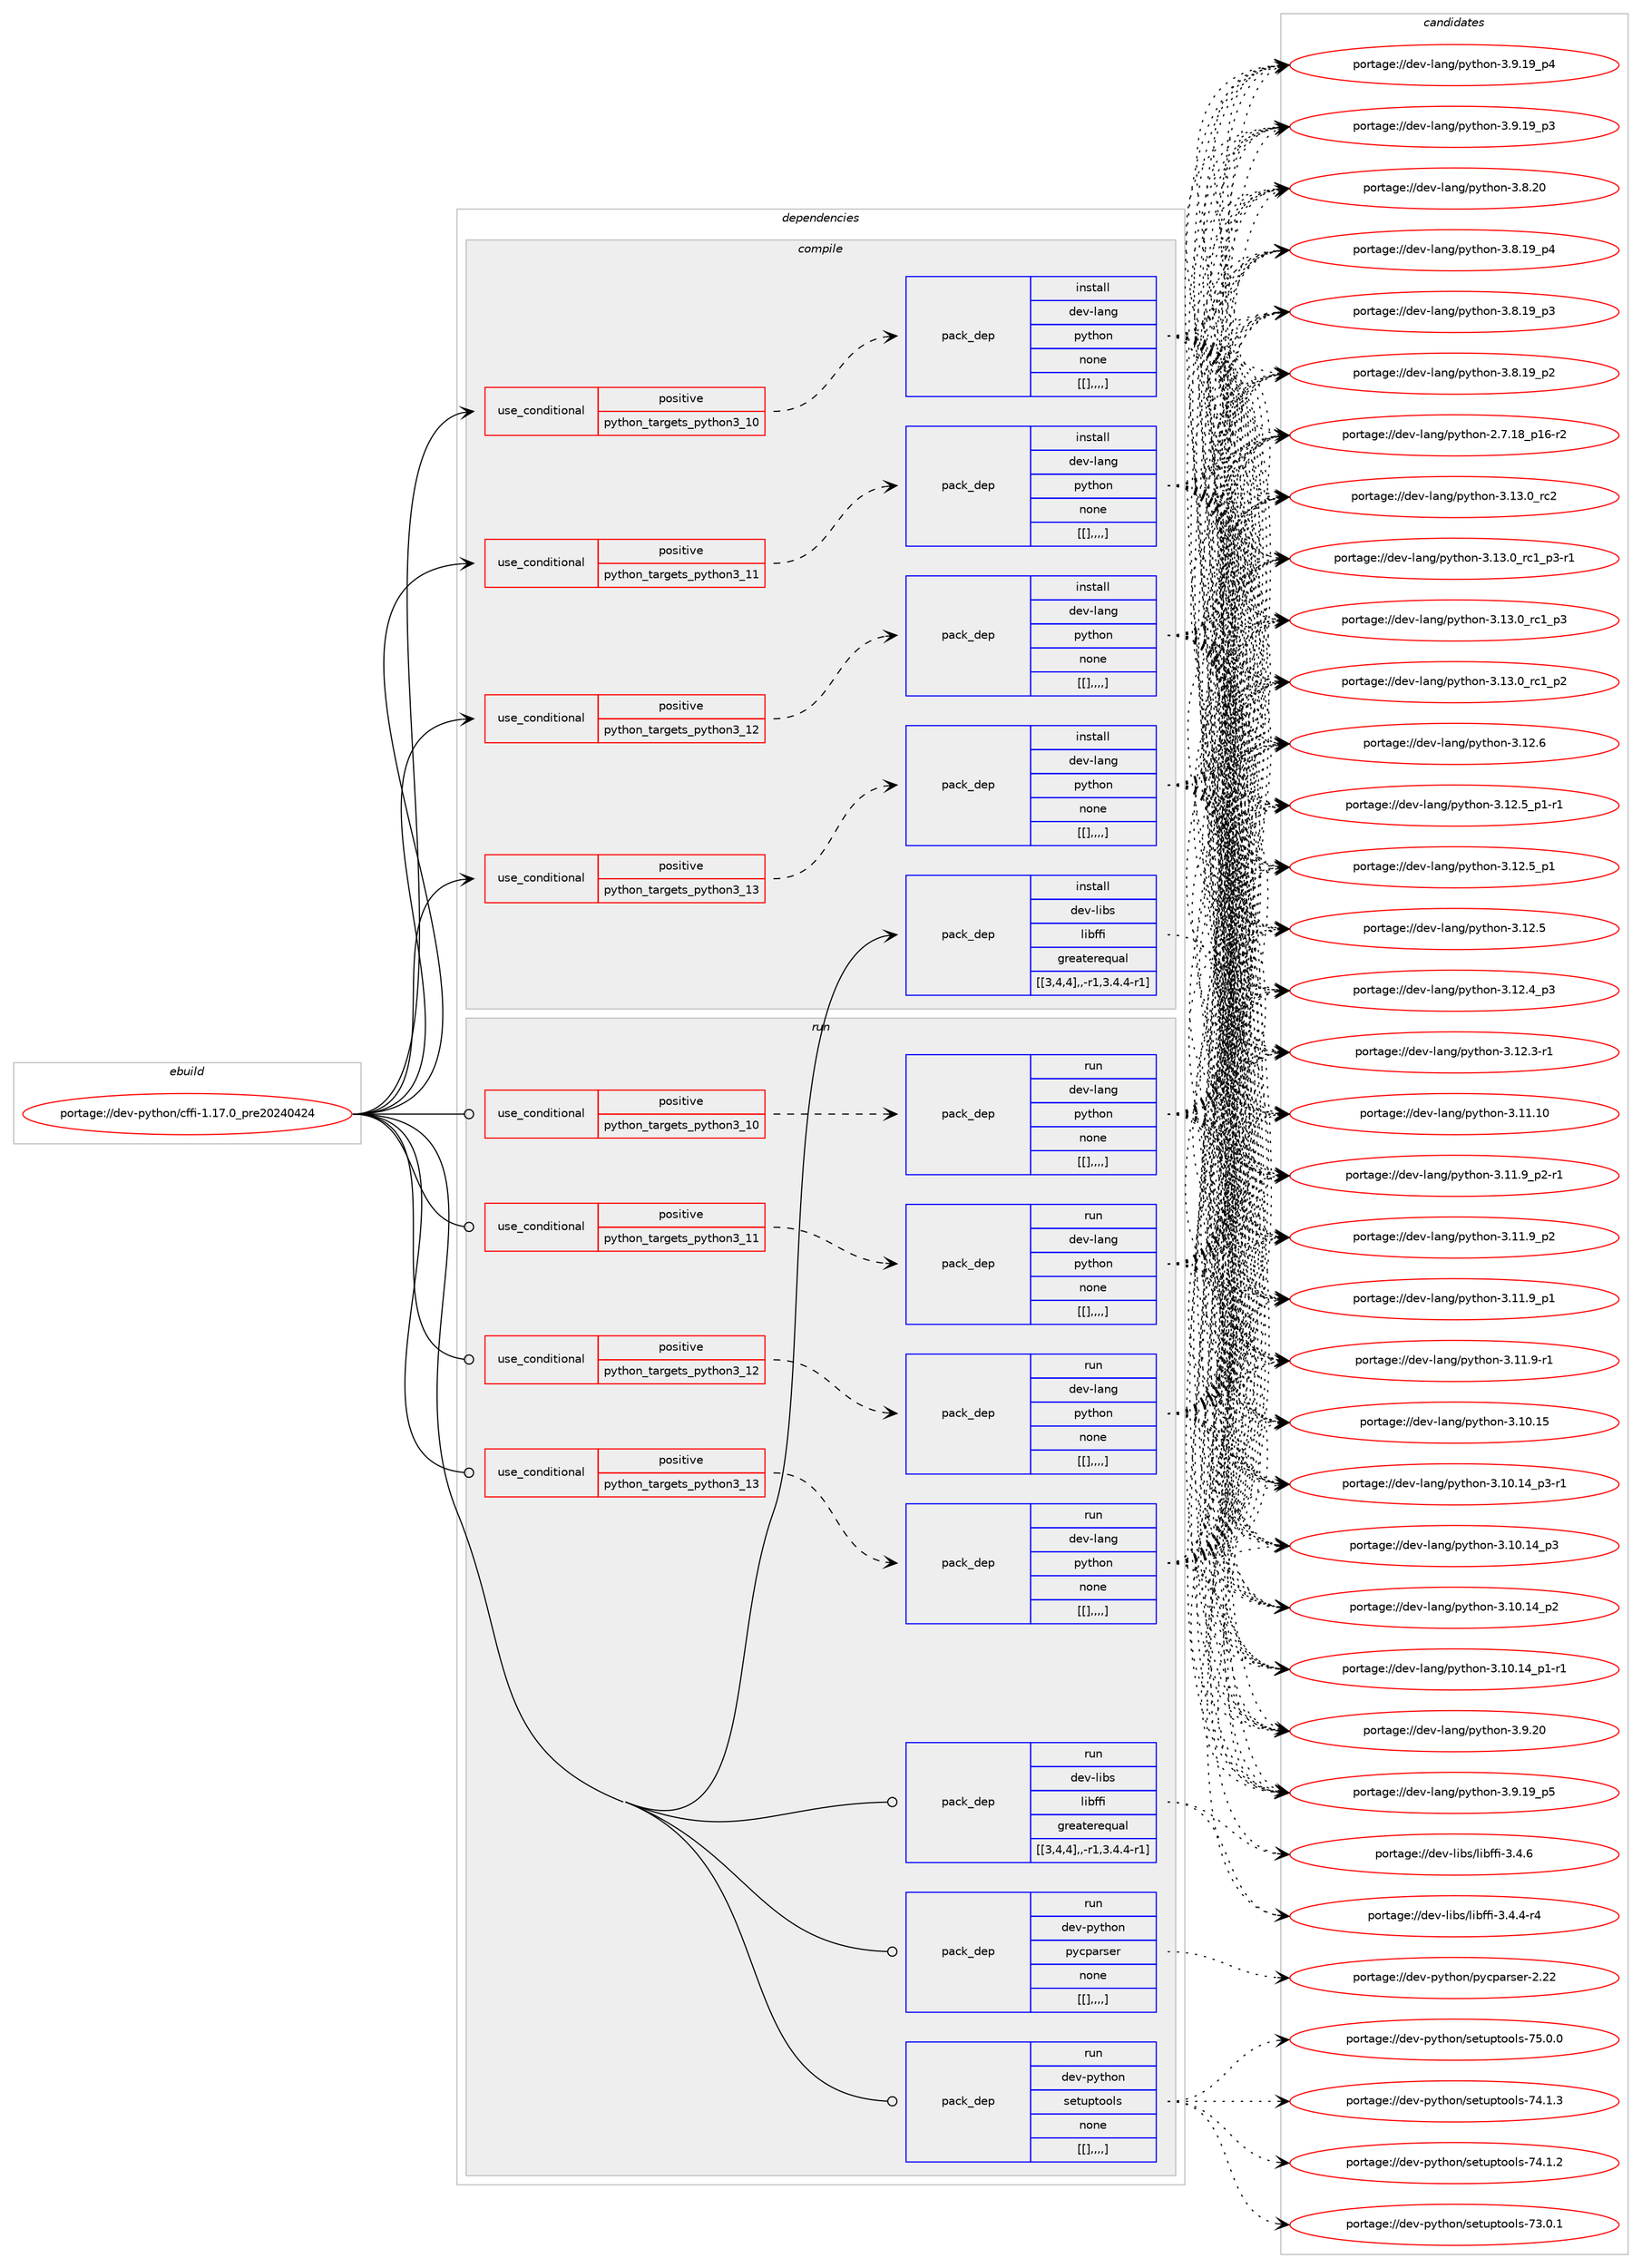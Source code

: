 digraph prolog {

# *************
# Graph options
# *************

newrank=true;
concentrate=true;
compound=true;
graph [rankdir=LR,fontname=Helvetica,fontsize=10,ranksep=1.5];#, ranksep=2.5, nodesep=0.2];
edge  [arrowhead=vee];
node  [fontname=Helvetica,fontsize=10];

# **********
# The ebuild
# **********

subgraph cluster_leftcol {
color=gray;
label=<<i>ebuild</i>>;
id [label="portage://dev-python/cffi-1.17.0_pre20240424", color=red, width=4, href="../dev-python/cffi-1.17.0_pre20240424.svg"];
}

# ****************
# The dependencies
# ****************

subgraph cluster_midcol {
color=gray;
label=<<i>dependencies</i>>;
subgraph cluster_compile {
fillcolor="#eeeeee";
style=filled;
label=<<i>compile</i>>;
subgraph cond32101 {
dependency144228 [label=<<TABLE BORDER="0" CELLBORDER="1" CELLSPACING="0" CELLPADDING="4"><TR><TD ROWSPAN="3" CELLPADDING="10">use_conditional</TD></TR><TR><TD>positive</TD></TR><TR><TD>python_targets_python3_10</TD></TR></TABLE>>, shape=none, color=red];
subgraph pack110911 {
dependency144229 [label=<<TABLE BORDER="0" CELLBORDER="1" CELLSPACING="0" CELLPADDING="4" WIDTH="220"><TR><TD ROWSPAN="6" CELLPADDING="30">pack_dep</TD></TR><TR><TD WIDTH="110">install</TD></TR><TR><TD>dev-lang</TD></TR><TR><TD>python</TD></TR><TR><TD>none</TD></TR><TR><TD>[[],,,,]</TD></TR></TABLE>>, shape=none, color=blue];
}
dependency144228:e -> dependency144229:w [weight=20,style="dashed",arrowhead="vee"];
}
id:e -> dependency144228:w [weight=20,style="solid",arrowhead="vee"];
subgraph cond32102 {
dependency144230 [label=<<TABLE BORDER="0" CELLBORDER="1" CELLSPACING="0" CELLPADDING="4"><TR><TD ROWSPAN="3" CELLPADDING="10">use_conditional</TD></TR><TR><TD>positive</TD></TR><TR><TD>python_targets_python3_11</TD></TR></TABLE>>, shape=none, color=red];
subgraph pack110912 {
dependency144231 [label=<<TABLE BORDER="0" CELLBORDER="1" CELLSPACING="0" CELLPADDING="4" WIDTH="220"><TR><TD ROWSPAN="6" CELLPADDING="30">pack_dep</TD></TR><TR><TD WIDTH="110">install</TD></TR><TR><TD>dev-lang</TD></TR><TR><TD>python</TD></TR><TR><TD>none</TD></TR><TR><TD>[[],,,,]</TD></TR></TABLE>>, shape=none, color=blue];
}
dependency144230:e -> dependency144231:w [weight=20,style="dashed",arrowhead="vee"];
}
id:e -> dependency144230:w [weight=20,style="solid",arrowhead="vee"];
subgraph cond32103 {
dependency144232 [label=<<TABLE BORDER="0" CELLBORDER="1" CELLSPACING="0" CELLPADDING="4"><TR><TD ROWSPAN="3" CELLPADDING="10">use_conditional</TD></TR><TR><TD>positive</TD></TR><TR><TD>python_targets_python3_12</TD></TR></TABLE>>, shape=none, color=red];
subgraph pack110913 {
dependency144233 [label=<<TABLE BORDER="0" CELLBORDER="1" CELLSPACING="0" CELLPADDING="4" WIDTH="220"><TR><TD ROWSPAN="6" CELLPADDING="30">pack_dep</TD></TR><TR><TD WIDTH="110">install</TD></TR><TR><TD>dev-lang</TD></TR><TR><TD>python</TD></TR><TR><TD>none</TD></TR><TR><TD>[[],,,,]</TD></TR></TABLE>>, shape=none, color=blue];
}
dependency144232:e -> dependency144233:w [weight=20,style="dashed",arrowhead="vee"];
}
id:e -> dependency144232:w [weight=20,style="solid",arrowhead="vee"];
subgraph cond32104 {
dependency144234 [label=<<TABLE BORDER="0" CELLBORDER="1" CELLSPACING="0" CELLPADDING="4"><TR><TD ROWSPAN="3" CELLPADDING="10">use_conditional</TD></TR><TR><TD>positive</TD></TR><TR><TD>python_targets_python3_13</TD></TR></TABLE>>, shape=none, color=red];
subgraph pack110914 {
dependency144235 [label=<<TABLE BORDER="0" CELLBORDER="1" CELLSPACING="0" CELLPADDING="4" WIDTH="220"><TR><TD ROWSPAN="6" CELLPADDING="30">pack_dep</TD></TR><TR><TD WIDTH="110">install</TD></TR><TR><TD>dev-lang</TD></TR><TR><TD>python</TD></TR><TR><TD>none</TD></TR><TR><TD>[[],,,,]</TD></TR></TABLE>>, shape=none, color=blue];
}
dependency144234:e -> dependency144235:w [weight=20,style="dashed",arrowhead="vee"];
}
id:e -> dependency144234:w [weight=20,style="solid",arrowhead="vee"];
subgraph pack110915 {
dependency144236 [label=<<TABLE BORDER="0" CELLBORDER="1" CELLSPACING="0" CELLPADDING="4" WIDTH="220"><TR><TD ROWSPAN="6" CELLPADDING="30">pack_dep</TD></TR><TR><TD WIDTH="110">install</TD></TR><TR><TD>dev-libs</TD></TR><TR><TD>libffi</TD></TR><TR><TD>greaterequal</TD></TR><TR><TD>[[3,4,4],,-r1,3.4.4-r1]</TD></TR></TABLE>>, shape=none, color=blue];
}
id:e -> dependency144236:w [weight=20,style="solid",arrowhead="vee"];
}
subgraph cluster_compileandrun {
fillcolor="#eeeeee";
style=filled;
label=<<i>compile and run</i>>;
}
subgraph cluster_run {
fillcolor="#eeeeee";
style=filled;
label=<<i>run</i>>;
subgraph cond32105 {
dependency144237 [label=<<TABLE BORDER="0" CELLBORDER="1" CELLSPACING="0" CELLPADDING="4"><TR><TD ROWSPAN="3" CELLPADDING="10">use_conditional</TD></TR><TR><TD>positive</TD></TR><TR><TD>python_targets_python3_10</TD></TR></TABLE>>, shape=none, color=red];
subgraph pack110916 {
dependency144238 [label=<<TABLE BORDER="0" CELLBORDER="1" CELLSPACING="0" CELLPADDING="4" WIDTH="220"><TR><TD ROWSPAN="6" CELLPADDING="30">pack_dep</TD></TR><TR><TD WIDTH="110">run</TD></TR><TR><TD>dev-lang</TD></TR><TR><TD>python</TD></TR><TR><TD>none</TD></TR><TR><TD>[[],,,,]</TD></TR></TABLE>>, shape=none, color=blue];
}
dependency144237:e -> dependency144238:w [weight=20,style="dashed",arrowhead="vee"];
}
id:e -> dependency144237:w [weight=20,style="solid",arrowhead="odot"];
subgraph cond32106 {
dependency144239 [label=<<TABLE BORDER="0" CELLBORDER="1" CELLSPACING="0" CELLPADDING="4"><TR><TD ROWSPAN="3" CELLPADDING="10">use_conditional</TD></TR><TR><TD>positive</TD></TR><TR><TD>python_targets_python3_11</TD></TR></TABLE>>, shape=none, color=red];
subgraph pack110917 {
dependency144240 [label=<<TABLE BORDER="0" CELLBORDER="1" CELLSPACING="0" CELLPADDING="4" WIDTH="220"><TR><TD ROWSPAN="6" CELLPADDING="30">pack_dep</TD></TR><TR><TD WIDTH="110">run</TD></TR><TR><TD>dev-lang</TD></TR><TR><TD>python</TD></TR><TR><TD>none</TD></TR><TR><TD>[[],,,,]</TD></TR></TABLE>>, shape=none, color=blue];
}
dependency144239:e -> dependency144240:w [weight=20,style="dashed",arrowhead="vee"];
}
id:e -> dependency144239:w [weight=20,style="solid",arrowhead="odot"];
subgraph cond32107 {
dependency144241 [label=<<TABLE BORDER="0" CELLBORDER="1" CELLSPACING="0" CELLPADDING="4"><TR><TD ROWSPAN="3" CELLPADDING="10">use_conditional</TD></TR><TR><TD>positive</TD></TR><TR><TD>python_targets_python3_12</TD></TR></TABLE>>, shape=none, color=red];
subgraph pack110918 {
dependency144242 [label=<<TABLE BORDER="0" CELLBORDER="1" CELLSPACING="0" CELLPADDING="4" WIDTH="220"><TR><TD ROWSPAN="6" CELLPADDING="30">pack_dep</TD></TR><TR><TD WIDTH="110">run</TD></TR><TR><TD>dev-lang</TD></TR><TR><TD>python</TD></TR><TR><TD>none</TD></TR><TR><TD>[[],,,,]</TD></TR></TABLE>>, shape=none, color=blue];
}
dependency144241:e -> dependency144242:w [weight=20,style="dashed",arrowhead="vee"];
}
id:e -> dependency144241:w [weight=20,style="solid",arrowhead="odot"];
subgraph cond32108 {
dependency144243 [label=<<TABLE BORDER="0" CELLBORDER="1" CELLSPACING="0" CELLPADDING="4"><TR><TD ROWSPAN="3" CELLPADDING="10">use_conditional</TD></TR><TR><TD>positive</TD></TR><TR><TD>python_targets_python3_13</TD></TR></TABLE>>, shape=none, color=red];
subgraph pack110919 {
dependency144244 [label=<<TABLE BORDER="0" CELLBORDER="1" CELLSPACING="0" CELLPADDING="4" WIDTH="220"><TR><TD ROWSPAN="6" CELLPADDING="30">pack_dep</TD></TR><TR><TD WIDTH="110">run</TD></TR><TR><TD>dev-lang</TD></TR><TR><TD>python</TD></TR><TR><TD>none</TD></TR><TR><TD>[[],,,,]</TD></TR></TABLE>>, shape=none, color=blue];
}
dependency144243:e -> dependency144244:w [weight=20,style="dashed",arrowhead="vee"];
}
id:e -> dependency144243:w [weight=20,style="solid",arrowhead="odot"];
subgraph pack110920 {
dependency144245 [label=<<TABLE BORDER="0" CELLBORDER="1" CELLSPACING="0" CELLPADDING="4" WIDTH="220"><TR><TD ROWSPAN="6" CELLPADDING="30">pack_dep</TD></TR><TR><TD WIDTH="110">run</TD></TR><TR><TD>dev-libs</TD></TR><TR><TD>libffi</TD></TR><TR><TD>greaterequal</TD></TR><TR><TD>[[3,4,4],,-r1,3.4.4-r1]</TD></TR></TABLE>>, shape=none, color=blue];
}
id:e -> dependency144245:w [weight=20,style="solid",arrowhead="odot"];
subgraph pack110921 {
dependency144246 [label=<<TABLE BORDER="0" CELLBORDER="1" CELLSPACING="0" CELLPADDING="4" WIDTH="220"><TR><TD ROWSPAN="6" CELLPADDING="30">pack_dep</TD></TR><TR><TD WIDTH="110">run</TD></TR><TR><TD>dev-python</TD></TR><TR><TD>pycparser</TD></TR><TR><TD>none</TD></TR><TR><TD>[[],,,,]</TD></TR></TABLE>>, shape=none, color=blue];
}
id:e -> dependency144246:w [weight=20,style="solid",arrowhead="odot"];
subgraph pack110922 {
dependency144247 [label=<<TABLE BORDER="0" CELLBORDER="1" CELLSPACING="0" CELLPADDING="4" WIDTH="220"><TR><TD ROWSPAN="6" CELLPADDING="30">pack_dep</TD></TR><TR><TD WIDTH="110">run</TD></TR><TR><TD>dev-python</TD></TR><TR><TD>setuptools</TD></TR><TR><TD>none</TD></TR><TR><TD>[[],,,,]</TD></TR></TABLE>>, shape=none, color=blue];
}
id:e -> dependency144247:w [weight=20,style="solid",arrowhead="odot"];
}
}

# **************
# The candidates
# **************

subgraph cluster_choices {
rank=same;
color=gray;
label=<<i>candidates</i>>;

subgraph choice110911 {
color=black;
nodesep=1;
choice10010111845108971101034711212111610411111045514649514648951149950 [label="portage://dev-lang/python-3.13.0_rc2", color=red, width=4,href="../dev-lang/python-3.13.0_rc2.svg"];
choice1001011184510897110103471121211161041111104551464951464895114994995112514511449 [label="portage://dev-lang/python-3.13.0_rc1_p3-r1", color=red, width=4,href="../dev-lang/python-3.13.0_rc1_p3-r1.svg"];
choice100101118451089711010347112121116104111110455146495146489511499499511251 [label="portage://dev-lang/python-3.13.0_rc1_p3", color=red, width=4,href="../dev-lang/python-3.13.0_rc1_p3.svg"];
choice100101118451089711010347112121116104111110455146495146489511499499511250 [label="portage://dev-lang/python-3.13.0_rc1_p2", color=red, width=4,href="../dev-lang/python-3.13.0_rc1_p2.svg"];
choice10010111845108971101034711212111610411111045514649504654 [label="portage://dev-lang/python-3.12.6", color=red, width=4,href="../dev-lang/python-3.12.6.svg"];
choice1001011184510897110103471121211161041111104551464950465395112494511449 [label="portage://dev-lang/python-3.12.5_p1-r1", color=red, width=4,href="../dev-lang/python-3.12.5_p1-r1.svg"];
choice100101118451089711010347112121116104111110455146495046539511249 [label="portage://dev-lang/python-3.12.5_p1", color=red, width=4,href="../dev-lang/python-3.12.5_p1.svg"];
choice10010111845108971101034711212111610411111045514649504653 [label="portage://dev-lang/python-3.12.5", color=red, width=4,href="../dev-lang/python-3.12.5.svg"];
choice100101118451089711010347112121116104111110455146495046529511251 [label="portage://dev-lang/python-3.12.4_p3", color=red, width=4,href="../dev-lang/python-3.12.4_p3.svg"];
choice100101118451089711010347112121116104111110455146495046514511449 [label="portage://dev-lang/python-3.12.3-r1", color=red, width=4,href="../dev-lang/python-3.12.3-r1.svg"];
choice1001011184510897110103471121211161041111104551464949464948 [label="portage://dev-lang/python-3.11.10", color=red, width=4,href="../dev-lang/python-3.11.10.svg"];
choice1001011184510897110103471121211161041111104551464949465795112504511449 [label="portage://dev-lang/python-3.11.9_p2-r1", color=red, width=4,href="../dev-lang/python-3.11.9_p2-r1.svg"];
choice100101118451089711010347112121116104111110455146494946579511250 [label="portage://dev-lang/python-3.11.9_p2", color=red, width=4,href="../dev-lang/python-3.11.9_p2.svg"];
choice100101118451089711010347112121116104111110455146494946579511249 [label="portage://dev-lang/python-3.11.9_p1", color=red, width=4,href="../dev-lang/python-3.11.9_p1.svg"];
choice100101118451089711010347112121116104111110455146494946574511449 [label="portage://dev-lang/python-3.11.9-r1", color=red, width=4,href="../dev-lang/python-3.11.9-r1.svg"];
choice1001011184510897110103471121211161041111104551464948464953 [label="portage://dev-lang/python-3.10.15", color=red, width=4,href="../dev-lang/python-3.10.15.svg"];
choice100101118451089711010347112121116104111110455146494846495295112514511449 [label="portage://dev-lang/python-3.10.14_p3-r1", color=red, width=4,href="../dev-lang/python-3.10.14_p3-r1.svg"];
choice10010111845108971101034711212111610411111045514649484649529511251 [label="portage://dev-lang/python-3.10.14_p3", color=red, width=4,href="../dev-lang/python-3.10.14_p3.svg"];
choice10010111845108971101034711212111610411111045514649484649529511250 [label="portage://dev-lang/python-3.10.14_p2", color=red, width=4,href="../dev-lang/python-3.10.14_p2.svg"];
choice100101118451089711010347112121116104111110455146494846495295112494511449 [label="portage://dev-lang/python-3.10.14_p1-r1", color=red, width=4,href="../dev-lang/python-3.10.14_p1-r1.svg"];
choice10010111845108971101034711212111610411111045514657465048 [label="portage://dev-lang/python-3.9.20", color=red, width=4,href="../dev-lang/python-3.9.20.svg"];
choice100101118451089711010347112121116104111110455146574649579511253 [label="portage://dev-lang/python-3.9.19_p5", color=red, width=4,href="../dev-lang/python-3.9.19_p5.svg"];
choice100101118451089711010347112121116104111110455146574649579511252 [label="portage://dev-lang/python-3.9.19_p4", color=red, width=4,href="../dev-lang/python-3.9.19_p4.svg"];
choice100101118451089711010347112121116104111110455146574649579511251 [label="portage://dev-lang/python-3.9.19_p3", color=red, width=4,href="../dev-lang/python-3.9.19_p3.svg"];
choice10010111845108971101034711212111610411111045514656465048 [label="portage://dev-lang/python-3.8.20", color=red, width=4,href="../dev-lang/python-3.8.20.svg"];
choice100101118451089711010347112121116104111110455146564649579511252 [label="portage://dev-lang/python-3.8.19_p4", color=red, width=4,href="../dev-lang/python-3.8.19_p4.svg"];
choice100101118451089711010347112121116104111110455146564649579511251 [label="portage://dev-lang/python-3.8.19_p3", color=red, width=4,href="../dev-lang/python-3.8.19_p3.svg"];
choice100101118451089711010347112121116104111110455146564649579511250 [label="portage://dev-lang/python-3.8.19_p2", color=red, width=4,href="../dev-lang/python-3.8.19_p2.svg"];
choice100101118451089711010347112121116104111110455046554649569511249544511450 [label="portage://dev-lang/python-2.7.18_p16-r2", color=red, width=4,href="../dev-lang/python-2.7.18_p16-r2.svg"];
dependency144229:e -> choice10010111845108971101034711212111610411111045514649514648951149950:w [style=dotted,weight="100"];
dependency144229:e -> choice1001011184510897110103471121211161041111104551464951464895114994995112514511449:w [style=dotted,weight="100"];
dependency144229:e -> choice100101118451089711010347112121116104111110455146495146489511499499511251:w [style=dotted,weight="100"];
dependency144229:e -> choice100101118451089711010347112121116104111110455146495146489511499499511250:w [style=dotted,weight="100"];
dependency144229:e -> choice10010111845108971101034711212111610411111045514649504654:w [style=dotted,weight="100"];
dependency144229:e -> choice1001011184510897110103471121211161041111104551464950465395112494511449:w [style=dotted,weight="100"];
dependency144229:e -> choice100101118451089711010347112121116104111110455146495046539511249:w [style=dotted,weight="100"];
dependency144229:e -> choice10010111845108971101034711212111610411111045514649504653:w [style=dotted,weight="100"];
dependency144229:e -> choice100101118451089711010347112121116104111110455146495046529511251:w [style=dotted,weight="100"];
dependency144229:e -> choice100101118451089711010347112121116104111110455146495046514511449:w [style=dotted,weight="100"];
dependency144229:e -> choice1001011184510897110103471121211161041111104551464949464948:w [style=dotted,weight="100"];
dependency144229:e -> choice1001011184510897110103471121211161041111104551464949465795112504511449:w [style=dotted,weight="100"];
dependency144229:e -> choice100101118451089711010347112121116104111110455146494946579511250:w [style=dotted,weight="100"];
dependency144229:e -> choice100101118451089711010347112121116104111110455146494946579511249:w [style=dotted,weight="100"];
dependency144229:e -> choice100101118451089711010347112121116104111110455146494946574511449:w [style=dotted,weight="100"];
dependency144229:e -> choice1001011184510897110103471121211161041111104551464948464953:w [style=dotted,weight="100"];
dependency144229:e -> choice100101118451089711010347112121116104111110455146494846495295112514511449:w [style=dotted,weight="100"];
dependency144229:e -> choice10010111845108971101034711212111610411111045514649484649529511251:w [style=dotted,weight="100"];
dependency144229:e -> choice10010111845108971101034711212111610411111045514649484649529511250:w [style=dotted,weight="100"];
dependency144229:e -> choice100101118451089711010347112121116104111110455146494846495295112494511449:w [style=dotted,weight="100"];
dependency144229:e -> choice10010111845108971101034711212111610411111045514657465048:w [style=dotted,weight="100"];
dependency144229:e -> choice100101118451089711010347112121116104111110455146574649579511253:w [style=dotted,weight="100"];
dependency144229:e -> choice100101118451089711010347112121116104111110455146574649579511252:w [style=dotted,weight="100"];
dependency144229:e -> choice100101118451089711010347112121116104111110455146574649579511251:w [style=dotted,weight="100"];
dependency144229:e -> choice10010111845108971101034711212111610411111045514656465048:w [style=dotted,weight="100"];
dependency144229:e -> choice100101118451089711010347112121116104111110455146564649579511252:w [style=dotted,weight="100"];
dependency144229:e -> choice100101118451089711010347112121116104111110455146564649579511251:w [style=dotted,weight="100"];
dependency144229:e -> choice100101118451089711010347112121116104111110455146564649579511250:w [style=dotted,weight="100"];
dependency144229:e -> choice100101118451089711010347112121116104111110455046554649569511249544511450:w [style=dotted,weight="100"];
}
subgraph choice110912 {
color=black;
nodesep=1;
choice10010111845108971101034711212111610411111045514649514648951149950 [label="portage://dev-lang/python-3.13.0_rc2", color=red, width=4,href="../dev-lang/python-3.13.0_rc2.svg"];
choice1001011184510897110103471121211161041111104551464951464895114994995112514511449 [label="portage://dev-lang/python-3.13.0_rc1_p3-r1", color=red, width=4,href="../dev-lang/python-3.13.0_rc1_p3-r1.svg"];
choice100101118451089711010347112121116104111110455146495146489511499499511251 [label="portage://dev-lang/python-3.13.0_rc1_p3", color=red, width=4,href="../dev-lang/python-3.13.0_rc1_p3.svg"];
choice100101118451089711010347112121116104111110455146495146489511499499511250 [label="portage://dev-lang/python-3.13.0_rc1_p2", color=red, width=4,href="../dev-lang/python-3.13.0_rc1_p2.svg"];
choice10010111845108971101034711212111610411111045514649504654 [label="portage://dev-lang/python-3.12.6", color=red, width=4,href="../dev-lang/python-3.12.6.svg"];
choice1001011184510897110103471121211161041111104551464950465395112494511449 [label="portage://dev-lang/python-3.12.5_p1-r1", color=red, width=4,href="../dev-lang/python-3.12.5_p1-r1.svg"];
choice100101118451089711010347112121116104111110455146495046539511249 [label="portage://dev-lang/python-3.12.5_p1", color=red, width=4,href="../dev-lang/python-3.12.5_p1.svg"];
choice10010111845108971101034711212111610411111045514649504653 [label="portage://dev-lang/python-3.12.5", color=red, width=4,href="../dev-lang/python-3.12.5.svg"];
choice100101118451089711010347112121116104111110455146495046529511251 [label="portage://dev-lang/python-3.12.4_p3", color=red, width=4,href="../dev-lang/python-3.12.4_p3.svg"];
choice100101118451089711010347112121116104111110455146495046514511449 [label="portage://dev-lang/python-3.12.3-r1", color=red, width=4,href="../dev-lang/python-3.12.3-r1.svg"];
choice1001011184510897110103471121211161041111104551464949464948 [label="portage://dev-lang/python-3.11.10", color=red, width=4,href="../dev-lang/python-3.11.10.svg"];
choice1001011184510897110103471121211161041111104551464949465795112504511449 [label="portage://dev-lang/python-3.11.9_p2-r1", color=red, width=4,href="../dev-lang/python-3.11.9_p2-r1.svg"];
choice100101118451089711010347112121116104111110455146494946579511250 [label="portage://dev-lang/python-3.11.9_p2", color=red, width=4,href="../dev-lang/python-3.11.9_p2.svg"];
choice100101118451089711010347112121116104111110455146494946579511249 [label="portage://dev-lang/python-3.11.9_p1", color=red, width=4,href="../dev-lang/python-3.11.9_p1.svg"];
choice100101118451089711010347112121116104111110455146494946574511449 [label="portage://dev-lang/python-3.11.9-r1", color=red, width=4,href="../dev-lang/python-3.11.9-r1.svg"];
choice1001011184510897110103471121211161041111104551464948464953 [label="portage://dev-lang/python-3.10.15", color=red, width=4,href="../dev-lang/python-3.10.15.svg"];
choice100101118451089711010347112121116104111110455146494846495295112514511449 [label="portage://dev-lang/python-3.10.14_p3-r1", color=red, width=4,href="../dev-lang/python-3.10.14_p3-r1.svg"];
choice10010111845108971101034711212111610411111045514649484649529511251 [label="portage://dev-lang/python-3.10.14_p3", color=red, width=4,href="../dev-lang/python-3.10.14_p3.svg"];
choice10010111845108971101034711212111610411111045514649484649529511250 [label="portage://dev-lang/python-3.10.14_p2", color=red, width=4,href="../dev-lang/python-3.10.14_p2.svg"];
choice100101118451089711010347112121116104111110455146494846495295112494511449 [label="portage://dev-lang/python-3.10.14_p1-r1", color=red, width=4,href="../dev-lang/python-3.10.14_p1-r1.svg"];
choice10010111845108971101034711212111610411111045514657465048 [label="portage://dev-lang/python-3.9.20", color=red, width=4,href="../dev-lang/python-3.9.20.svg"];
choice100101118451089711010347112121116104111110455146574649579511253 [label="portage://dev-lang/python-3.9.19_p5", color=red, width=4,href="../dev-lang/python-3.9.19_p5.svg"];
choice100101118451089711010347112121116104111110455146574649579511252 [label="portage://dev-lang/python-3.9.19_p4", color=red, width=4,href="../dev-lang/python-3.9.19_p4.svg"];
choice100101118451089711010347112121116104111110455146574649579511251 [label="portage://dev-lang/python-3.9.19_p3", color=red, width=4,href="../dev-lang/python-3.9.19_p3.svg"];
choice10010111845108971101034711212111610411111045514656465048 [label="portage://dev-lang/python-3.8.20", color=red, width=4,href="../dev-lang/python-3.8.20.svg"];
choice100101118451089711010347112121116104111110455146564649579511252 [label="portage://dev-lang/python-3.8.19_p4", color=red, width=4,href="../dev-lang/python-3.8.19_p4.svg"];
choice100101118451089711010347112121116104111110455146564649579511251 [label="portage://dev-lang/python-3.8.19_p3", color=red, width=4,href="../dev-lang/python-3.8.19_p3.svg"];
choice100101118451089711010347112121116104111110455146564649579511250 [label="portage://dev-lang/python-3.8.19_p2", color=red, width=4,href="../dev-lang/python-3.8.19_p2.svg"];
choice100101118451089711010347112121116104111110455046554649569511249544511450 [label="portage://dev-lang/python-2.7.18_p16-r2", color=red, width=4,href="../dev-lang/python-2.7.18_p16-r2.svg"];
dependency144231:e -> choice10010111845108971101034711212111610411111045514649514648951149950:w [style=dotted,weight="100"];
dependency144231:e -> choice1001011184510897110103471121211161041111104551464951464895114994995112514511449:w [style=dotted,weight="100"];
dependency144231:e -> choice100101118451089711010347112121116104111110455146495146489511499499511251:w [style=dotted,weight="100"];
dependency144231:e -> choice100101118451089711010347112121116104111110455146495146489511499499511250:w [style=dotted,weight="100"];
dependency144231:e -> choice10010111845108971101034711212111610411111045514649504654:w [style=dotted,weight="100"];
dependency144231:e -> choice1001011184510897110103471121211161041111104551464950465395112494511449:w [style=dotted,weight="100"];
dependency144231:e -> choice100101118451089711010347112121116104111110455146495046539511249:w [style=dotted,weight="100"];
dependency144231:e -> choice10010111845108971101034711212111610411111045514649504653:w [style=dotted,weight="100"];
dependency144231:e -> choice100101118451089711010347112121116104111110455146495046529511251:w [style=dotted,weight="100"];
dependency144231:e -> choice100101118451089711010347112121116104111110455146495046514511449:w [style=dotted,weight="100"];
dependency144231:e -> choice1001011184510897110103471121211161041111104551464949464948:w [style=dotted,weight="100"];
dependency144231:e -> choice1001011184510897110103471121211161041111104551464949465795112504511449:w [style=dotted,weight="100"];
dependency144231:e -> choice100101118451089711010347112121116104111110455146494946579511250:w [style=dotted,weight="100"];
dependency144231:e -> choice100101118451089711010347112121116104111110455146494946579511249:w [style=dotted,weight="100"];
dependency144231:e -> choice100101118451089711010347112121116104111110455146494946574511449:w [style=dotted,weight="100"];
dependency144231:e -> choice1001011184510897110103471121211161041111104551464948464953:w [style=dotted,weight="100"];
dependency144231:e -> choice100101118451089711010347112121116104111110455146494846495295112514511449:w [style=dotted,weight="100"];
dependency144231:e -> choice10010111845108971101034711212111610411111045514649484649529511251:w [style=dotted,weight="100"];
dependency144231:e -> choice10010111845108971101034711212111610411111045514649484649529511250:w [style=dotted,weight="100"];
dependency144231:e -> choice100101118451089711010347112121116104111110455146494846495295112494511449:w [style=dotted,weight="100"];
dependency144231:e -> choice10010111845108971101034711212111610411111045514657465048:w [style=dotted,weight="100"];
dependency144231:e -> choice100101118451089711010347112121116104111110455146574649579511253:w [style=dotted,weight="100"];
dependency144231:e -> choice100101118451089711010347112121116104111110455146574649579511252:w [style=dotted,weight="100"];
dependency144231:e -> choice100101118451089711010347112121116104111110455146574649579511251:w [style=dotted,weight="100"];
dependency144231:e -> choice10010111845108971101034711212111610411111045514656465048:w [style=dotted,weight="100"];
dependency144231:e -> choice100101118451089711010347112121116104111110455146564649579511252:w [style=dotted,weight="100"];
dependency144231:e -> choice100101118451089711010347112121116104111110455146564649579511251:w [style=dotted,weight="100"];
dependency144231:e -> choice100101118451089711010347112121116104111110455146564649579511250:w [style=dotted,weight="100"];
dependency144231:e -> choice100101118451089711010347112121116104111110455046554649569511249544511450:w [style=dotted,weight="100"];
}
subgraph choice110913 {
color=black;
nodesep=1;
choice10010111845108971101034711212111610411111045514649514648951149950 [label="portage://dev-lang/python-3.13.0_rc2", color=red, width=4,href="../dev-lang/python-3.13.0_rc2.svg"];
choice1001011184510897110103471121211161041111104551464951464895114994995112514511449 [label="portage://dev-lang/python-3.13.0_rc1_p3-r1", color=red, width=4,href="../dev-lang/python-3.13.0_rc1_p3-r1.svg"];
choice100101118451089711010347112121116104111110455146495146489511499499511251 [label="portage://dev-lang/python-3.13.0_rc1_p3", color=red, width=4,href="../dev-lang/python-3.13.0_rc1_p3.svg"];
choice100101118451089711010347112121116104111110455146495146489511499499511250 [label="portage://dev-lang/python-3.13.0_rc1_p2", color=red, width=4,href="../dev-lang/python-3.13.0_rc1_p2.svg"];
choice10010111845108971101034711212111610411111045514649504654 [label="portage://dev-lang/python-3.12.6", color=red, width=4,href="../dev-lang/python-3.12.6.svg"];
choice1001011184510897110103471121211161041111104551464950465395112494511449 [label="portage://dev-lang/python-3.12.5_p1-r1", color=red, width=4,href="../dev-lang/python-3.12.5_p1-r1.svg"];
choice100101118451089711010347112121116104111110455146495046539511249 [label="portage://dev-lang/python-3.12.5_p1", color=red, width=4,href="../dev-lang/python-3.12.5_p1.svg"];
choice10010111845108971101034711212111610411111045514649504653 [label="portage://dev-lang/python-3.12.5", color=red, width=4,href="../dev-lang/python-3.12.5.svg"];
choice100101118451089711010347112121116104111110455146495046529511251 [label="portage://dev-lang/python-3.12.4_p3", color=red, width=4,href="../dev-lang/python-3.12.4_p3.svg"];
choice100101118451089711010347112121116104111110455146495046514511449 [label="portage://dev-lang/python-3.12.3-r1", color=red, width=4,href="../dev-lang/python-3.12.3-r1.svg"];
choice1001011184510897110103471121211161041111104551464949464948 [label="portage://dev-lang/python-3.11.10", color=red, width=4,href="../dev-lang/python-3.11.10.svg"];
choice1001011184510897110103471121211161041111104551464949465795112504511449 [label="portage://dev-lang/python-3.11.9_p2-r1", color=red, width=4,href="../dev-lang/python-3.11.9_p2-r1.svg"];
choice100101118451089711010347112121116104111110455146494946579511250 [label="portage://dev-lang/python-3.11.9_p2", color=red, width=4,href="../dev-lang/python-3.11.9_p2.svg"];
choice100101118451089711010347112121116104111110455146494946579511249 [label="portage://dev-lang/python-3.11.9_p1", color=red, width=4,href="../dev-lang/python-3.11.9_p1.svg"];
choice100101118451089711010347112121116104111110455146494946574511449 [label="portage://dev-lang/python-3.11.9-r1", color=red, width=4,href="../dev-lang/python-3.11.9-r1.svg"];
choice1001011184510897110103471121211161041111104551464948464953 [label="portage://dev-lang/python-3.10.15", color=red, width=4,href="../dev-lang/python-3.10.15.svg"];
choice100101118451089711010347112121116104111110455146494846495295112514511449 [label="portage://dev-lang/python-3.10.14_p3-r1", color=red, width=4,href="../dev-lang/python-3.10.14_p3-r1.svg"];
choice10010111845108971101034711212111610411111045514649484649529511251 [label="portage://dev-lang/python-3.10.14_p3", color=red, width=4,href="../dev-lang/python-3.10.14_p3.svg"];
choice10010111845108971101034711212111610411111045514649484649529511250 [label="portage://dev-lang/python-3.10.14_p2", color=red, width=4,href="../dev-lang/python-3.10.14_p2.svg"];
choice100101118451089711010347112121116104111110455146494846495295112494511449 [label="portage://dev-lang/python-3.10.14_p1-r1", color=red, width=4,href="../dev-lang/python-3.10.14_p1-r1.svg"];
choice10010111845108971101034711212111610411111045514657465048 [label="portage://dev-lang/python-3.9.20", color=red, width=4,href="../dev-lang/python-3.9.20.svg"];
choice100101118451089711010347112121116104111110455146574649579511253 [label="portage://dev-lang/python-3.9.19_p5", color=red, width=4,href="../dev-lang/python-3.9.19_p5.svg"];
choice100101118451089711010347112121116104111110455146574649579511252 [label="portage://dev-lang/python-3.9.19_p4", color=red, width=4,href="../dev-lang/python-3.9.19_p4.svg"];
choice100101118451089711010347112121116104111110455146574649579511251 [label="portage://dev-lang/python-3.9.19_p3", color=red, width=4,href="../dev-lang/python-3.9.19_p3.svg"];
choice10010111845108971101034711212111610411111045514656465048 [label="portage://dev-lang/python-3.8.20", color=red, width=4,href="../dev-lang/python-3.8.20.svg"];
choice100101118451089711010347112121116104111110455146564649579511252 [label="portage://dev-lang/python-3.8.19_p4", color=red, width=4,href="../dev-lang/python-3.8.19_p4.svg"];
choice100101118451089711010347112121116104111110455146564649579511251 [label="portage://dev-lang/python-3.8.19_p3", color=red, width=4,href="../dev-lang/python-3.8.19_p3.svg"];
choice100101118451089711010347112121116104111110455146564649579511250 [label="portage://dev-lang/python-3.8.19_p2", color=red, width=4,href="../dev-lang/python-3.8.19_p2.svg"];
choice100101118451089711010347112121116104111110455046554649569511249544511450 [label="portage://dev-lang/python-2.7.18_p16-r2", color=red, width=4,href="../dev-lang/python-2.7.18_p16-r2.svg"];
dependency144233:e -> choice10010111845108971101034711212111610411111045514649514648951149950:w [style=dotted,weight="100"];
dependency144233:e -> choice1001011184510897110103471121211161041111104551464951464895114994995112514511449:w [style=dotted,weight="100"];
dependency144233:e -> choice100101118451089711010347112121116104111110455146495146489511499499511251:w [style=dotted,weight="100"];
dependency144233:e -> choice100101118451089711010347112121116104111110455146495146489511499499511250:w [style=dotted,weight="100"];
dependency144233:e -> choice10010111845108971101034711212111610411111045514649504654:w [style=dotted,weight="100"];
dependency144233:e -> choice1001011184510897110103471121211161041111104551464950465395112494511449:w [style=dotted,weight="100"];
dependency144233:e -> choice100101118451089711010347112121116104111110455146495046539511249:w [style=dotted,weight="100"];
dependency144233:e -> choice10010111845108971101034711212111610411111045514649504653:w [style=dotted,weight="100"];
dependency144233:e -> choice100101118451089711010347112121116104111110455146495046529511251:w [style=dotted,weight="100"];
dependency144233:e -> choice100101118451089711010347112121116104111110455146495046514511449:w [style=dotted,weight="100"];
dependency144233:e -> choice1001011184510897110103471121211161041111104551464949464948:w [style=dotted,weight="100"];
dependency144233:e -> choice1001011184510897110103471121211161041111104551464949465795112504511449:w [style=dotted,weight="100"];
dependency144233:e -> choice100101118451089711010347112121116104111110455146494946579511250:w [style=dotted,weight="100"];
dependency144233:e -> choice100101118451089711010347112121116104111110455146494946579511249:w [style=dotted,weight="100"];
dependency144233:e -> choice100101118451089711010347112121116104111110455146494946574511449:w [style=dotted,weight="100"];
dependency144233:e -> choice1001011184510897110103471121211161041111104551464948464953:w [style=dotted,weight="100"];
dependency144233:e -> choice100101118451089711010347112121116104111110455146494846495295112514511449:w [style=dotted,weight="100"];
dependency144233:e -> choice10010111845108971101034711212111610411111045514649484649529511251:w [style=dotted,weight="100"];
dependency144233:e -> choice10010111845108971101034711212111610411111045514649484649529511250:w [style=dotted,weight="100"];
dependency144233:e -> choice100101118451089711010347112121116104111110455146494846495295112494511449:w [style=dotted,weight="100"];
dependency144233:e -> choice10010111845108971101034711212111610411111045514657465048:w [style=dotted,weight="100"];
dependency144233:e -> choice100101118451089711010347112121116104111110455146574649579511253:w [style=dotted,weight="100"];
dependency144233:e -> choice100101118451089711010347112121116104111110455146574649579511252:w [style=dotted,weight="100"];
dependency144233:e -> choice100101118451089711010347112121116104111110455146574649579511251:w [style=dotted,weight="100"];
dependency144233:e -> choice10010111845108971101034711212111610411111045514656465048:w [style=dotted,weight="100"];
dependency144233:e -> choice100101118451089711010347112121116104111110455146564649579511252:w [style=dotted,weight="100"];
dependency144233:e -> choice100101118451089711010347112121116104111110455146564649579511251:w [style=dotted,weight="100"];
dependency144233:e -> choice100101118451089711010347112121116104111110455146564649579511250:w [style=dotted,weight="100"];
dependency144233:e -> choice100101118451089711010347112121116104111110455046554649569511249544511450:w [style=dotted,weight="100"];
}
subgraph choice110914 {
color=black;
nodesep=1;
choice10010111845108971101034711212111610411111045514649514648951149950 [label="portage://dev-lang/python-3.13.0_rc2", color=red, width=4,href="../dev-lang/python-3.13.0_rc2.svg"];
choice1001011184510897110103471121211161041111104551464951464895114994995112514511449 [label="portage://dev-lang/python-3.13.0_rc1_p3-r1", color=red, width=4,href="../dev-lang/python-3.13.0_rc1_p3-r1.svg"];
choice100101118451089711010347112121116104111110455146495146489511499499511251 [label="portage://dev-lang/python-3.13.0_rc1_p3", color=red, width=4,href="../dev-lang/python-3.13.0_rc1_p3.svg"];
choice100101118451089711010347112121116104111110455146495146489511499499511250 [label="portage://dev-lang/python-3.13.0_rc1_p2", color=red, width=4,href="../dev-lang/python-3.13.0_rc1_p2.svg"];
choice10010111845108971101034711212111610411111045514649504654 [label="portage://dev-lang/python-3.12.6", color=red, width=4,href="../dev-lang/python-3.12.6.svg"];
choice1001011184510897110103471121211161041111104551464950465395112494511449 [label="portage://dev-lang/python-3.12.5_p1-r1", color=red, width=4,href="../dev-lang/python-3.12.5_p1-r1.svg"];
choice100101118451089711010347112121116104111110455146495046539511249 [label="portage://dev-lang/python-3.12.5_p1", color=red, width=4,href="../dev-lang/python-3.12.5_p1.svg"];
choice10010111845108971101034711212111610411111045514649504653 [label="portage://dev-lang/python-3.12.5", color=red, width=4,href="../dev-lang/python-3.12.5.svg"];
choice100101118451089711010347112121116104111110455146495046529511251 [label="portage://dev-lang/python-3.12.4_p3", color=red, width=4,href="../dev-lang/python-3.12.4_p3.svg"];
choice100101118451089711010347112121116104111110455146495046514511449 [label="portage://dev-lang/python-3.12.3-r1", color=red, width=4,href="../dev-lang/python-3.12.3-r1.svg"];
choice1001011184510897110103471121211161041111104551464949464948 [label="portage://dev-lang/python-3.11.10", color=red, width=4,href="../dev-lang/python-3.11.10.svg"];
choice1001011184510897110103471121211161041111104551464949465795112504511449 [label="portage://dev-lang/python-3.11.9_p2-r1", color=red, width=4,href="../dev-lang/python-3.11.9_p2-r1.svg"];
choice100101118451089711010347112121116104111110455146494946579511250 [label="portage://dev-lang/python-3.11.9_p2", color=red, width=4,href="../dev-lang/python-3.11.9_p2.svg"];
choice100101118451089711010347112121116104111110455146494946579511249 [label="portage://dev-lang/python-3.11.9_p1", color=red, width=4,href="../dev-lang/python-3.11.9_p1.svg"];
choice100101118451089711010347112121116104111110455146494946574511449 [label="portage://dev-lang/python-3.11.9-r1", color=red, width=4,href="../dev-lang/python-3.11.9-r1.svg"];
choice1001011184510897110103471121211161041111104551464948464953 [label="portage://dev-lang/python-3.10.15", color=red, width=4,href="../dev-lang/python-3.10.15.svg"];
choice100101118451089711010347112121116104111110455146494846495295112514511449 [label="portage://dev-lang/python-3.10.14_p3-r1", color=red, width=4,href="../dev-lang/python-3.10.14_p3-r1.svg"];
choice10010111845108971101034711212111610411111045514649484649529511251 [label="portage://dev-lang/python-3.10.14_p3", color=red, width=4,href="../dev-lang/python-3.10.14_p3.svg"];
choice10010111845108971101034711212111610411111045514649484649529511250 [label="portage://dev-lang/python-3.10.14_p2", color=red, width=4,href="../dev-lang/python-3.10.14_p2.svg"];
choice100101118451089711010347112121116104111110455146494846495295112494511449 [label="portage://dev-lang/python-3.10.14_p1-r1", color=red, width=4,href="../dev-lang/python-3.10.14_p1-r1.svg"];
choice10010111845108971101034711212111610411111045514657465048 [label="portage://dev-lang/python-3.9.20", color=red, width=4,href="../dev-lang/python-3.9.20.svg"];
choice100101118451089711010347112121116104111110455146574649579511253 [label="portage://dev-lang/python-3.9.19_p5", color=red, width=4,href="../dev-lang/python-3.9.19_p5.svg"];
choice100101118451089711010347112121116104111110455146574649579511252 [label="portage://dev-lang/python-3.9.19_p4", color=red, width=4,href="../dev-lang/python-3.9.19_p4.svg"];
choice100101118451089711010347112121116104111110455146574649579511251 [label="portage://dev-lang/python-3.9.19_p3", color=red, width=4,href="../dev-lang/python-3.9.19_p3.svg"];
choice10010111845108971101034711212111610411111045514656465048 [label="portage://dev-lang/python-3.8.20", color=red, width=4,href="../dev-lang/python-3.8.20.svg"];
choice100101118451089711010347112121116104111110455146564649579511252 [label="portage://dev-lang/python-3.8.19_p4", color=red, width=4,href="../dev-lang/python-3.8.19_p4.svg"];
choice100101118451089711010347112121116104111110455146564649579511251 [label="portage://dev-lang/python-3.8.19_p3", color=red, width=4,href="../dev-lang/python-3.8.19_p3.svg"];
choice100101118451089711010347112121116104111110455146564649579511250 [label="portage://dev-lang/python-3.8.19_p2", color=red, width=4,href="../dev-lang/python-3.8.19_p2.svg"];
choice100101118451089711010347112121116104111110455046554649569511249544511450 [label="portage://dev-lang/python-2.7.18_p16-r2", color=red, width=4,href="../dev-lang/python-2.7.18_p16-r2.svg"];
dependency144235:e -> choice10010111845108971101034711212111610411111045514649514648951149950:w [style=dotted,weight="100"];
dependency144235:e -> choice1001011184510897110103471121211161041111104551464951464895114994995112514511449:w [style=dotted,weight="100"];
dependency144235:e -> choice100101118451089711010347112121116104111110455146495146489511499499511251:w [style=dotted,weight="100"];
dependency144235:e -> choice100101118451089711010347112121116104111110455146495146489511499499511250:w [style=dotted,weight="100"];
dependency144235:e -> choice10010111845108971101034711212111610411111045514649504654:w [style=dotted,weight="100"];
dependency144235:e -> choice1001011184510897110103471121211161041111104551464950465395112494511449:w [style=dotted,weight="100"];
dependency144235:e -> choice100101118451089711010347112121116104111110455146495046539511249:w [style=dotted,weight="100"];
dependency144235:e -> choice10010111845108971101034711212111610411111045514649504653:w [style=dotted,weight="100"];
dependency144235:e -> choice100101118451089711010347112121116104111110455146495046529511251:w [style=dotted,weight="100"];
dependency144235:e -> choice100101118451089711010347112121116104111110455146495046514511449:w [style=dotted,weight="100"];
dependency144235:e -> choice1001011184510897110103471121211161041111104551464949464948:w [style=dotted,weight="100"];
dependency144235:e -> choice1001011184510897110103471121211161041111104551464949465795112504511449:w [style=dotted,weight="100"];
dependency144235:e -> choice100101118451089711010347112121116104111110455146494946579511250:w [style=dotted,weight="100"];
dependency144235:e -> choice100101118451089711010347112121116104111110455146494946579511249:w [style=dotted,weight="100"];
dependency144235:e -> choice100101118451089711010347112121116104111110455146494946574511449:w [style=dotted,weight="100"];
dependency144235:e -> choice1001011184510897110103471121211161041111104551464948464953:w [style=dotted,weight="100"];
dependency144235:e -> choice100101118451089711010347112121116104111110455146494846495295112514511449:w [style=dotted,weight="100"];
dependency144235:e -> choice10010111845108971101034711212111610411111045514649484649529511251:w [style=dotted,weight="100"];
dependency144235:e -> choice10010111845108971101034711212111610411111045514649484649529511250:w [style=dotted,weight="100"];
dependency144235:e -> choice100101118451089711010347112121116104111110455146494846495295112494511449:w [style=dotted,weight="100"];
dependency144235:e -> choice10010111845108971101034711212111610411111045514657465048:w [style=dotted,weight="100"];
dependency144235:e -> choice100101118451089711010347112121116104111110455146574649579511253:w [style=dotted,weight="100"];
dependency144235:e -> choice100101118451089711010347112121116104111110455146574649579511252:w [style=dotted,weight="100"];
dependency144235:e -> choice100101118451089711010347112121116104111110455146574649579511251:w [style=dotted,weight="100"];
dependency144235:e -> choice10010111845108971101034711212111610411111045514656465048:w [style=dotted,weight="100"];
dependency144235:e -> choice100101118451089711010347112121116104111110455146564649579511252:w [style=dotted,weight="100"];
dependency144235:e -> choice100101118451089711010347112121116104111110455146564649579511251:w [style=dotted,weight="100"];
dependency144235:e -> choice100101118451089711010347112121116104111110455146564649579511250:w [style=dotted,weight="100"];
dependency144235:e -> choice100101118451089711010347112121116104111110455046554649569511249544511450:w [style=dotted,weight="100"];
}
subgraph choice110915 {
color=black;
nodesep=1;
choice10010111845108105981154710810598102102105455146524654 [label="portage://dev-libs/libffi-3.4.6", color=red, width=4,href="../dev-libs/libffi-3.4.6.svg"];
choice100101118451081059811547108105981021021054551465246524511452 [label="portage://dev-libs/libffi-3.4.4-r4", color=red, width=4,href="../dev-libs/libffi-3.4.4-r4.svg"];
dependency144236:e -> choice10010111845108105981154710810598102102105455146524654:w [style=dotted,weight="100"];
dependency144236:e -> choice100101118451081059811547108105981021021054551465246524511452:w [style=dotted,weight="100"];
}
subgraph choice110916 {
color=black;
nodesep=1;
choice10010111845108971101034711212111610411111045514649514648951149950 [label="portage://dev-lang/python-3.13.0_rc2", color=red, width=4,href="../dev-lang/python-3.13.0_rc2.svg"];
choice1001011184510897110103471121211161041111104551464951464895114994995112514511449 [label="portage://dev-lang/python-3.13.0_rc1_p3-r1", color=red, width=4,href="../dev-lang/python-3.13.0_rc1_p3-r1.svg"];
choice100101118451089711010347112121116104111110455146495146489511499499511251 [label="portage://dev-lang/python-3.13.0_rc1_p3", color=red, width=4,href="../dev-lang/python-3.13.0_rc1_p3.svg"];
choice100101118451089711010347112121116104111110455146495146489511499499511250 [label="portage://dev-lang/python-3.13.0_rc1_p2", color=red, width=4,href="../dev-lang/python-3.13.0_rc1_p2.svg"];
choice10010111845108971101034711212111610411111045514649504654 [label="portage://dev-lang/python-3.12.6", color=red, width=4,href="../dev-lang/python-3.12.6.svg"];
choice1001011184510897110103471121211161041111104551464950465395112494511449 [label="portage://dev-lang/python-3.12.5_p1-r1", color=red, width=4,href="../dev-lang/python-3.12.5_p1-r1.svg"];
choice100101118451089711010347112121116104111110455146495046539511249 [label="portage://dev-lang/python-3.12.5_p1", color=red, width=4,href="../dev-lang/python-3.12.5_p1.svg"];
choice10010111845108971101034711212111610411111045514649504653 [label="portage://dev-lang/python-3.12.5", color=red, width=4,href="../dev-lang/python-3.12.5.svg"];
choice100101118451089711010347112121116104111110455146495046529511251 [label="portage://dev-lang/python-3.12.4_p3", color=red, width=4,href="../dev-lang/python-3.12.4_p3.svg"];
choice100101118451089711010347112121116104111110455146495046514511449 [label="portage://dev-lang/python-3.12.3-r1", color=red, width=4,href="../dev-lang/python-3.12.3-r1.svg"];
choice1001011184510897110103471121211161041111104551464949464948 [label="portage://dev-lang/python-3.11.10", color=red, width=4,href="../dev-lang/python-3.11.10.svg"];
choice1001011184510897110103471121211161041111104551464949465795112504511449 [label="portage://dev-lang/python-3.11.9_p2-r1", color=red, width=4,href="../dev-lang/python-3.11.9_p2-r1.svg"];
choice100101118451089711010347112121116104111110455146494946579511250 [label="portage://dev-lang/python-3.11.9_p2", color=red, width=4,href="../dev-lang/python-3.11.9_p2.svg"];
choice100101118451089711010347112121116104111110455146494946579511249 [label="portage://dev-lang/python-3.11.9_p1", color=red, width=4,href="../dev-lang/python-3.11.9_p1.svg"];
choice100101118451089711010347112121116104111110455146494946574511449 [label="portage://dev-lang/python-3.11.9-r1", color=red, width=4,href="../dev-lang/python-3.11.9-r1.svg"];
choice1001011184510897110103471121211161041111104551464948464953 [label="portage://dev-lang/python-3.10.15", color=red, width=4,href="../dev-lang/python-3.10.15.svg"];
choice100101118451089711010347112121116104111110455146494846495295112514511449 [label="portage://dev-lang/python-3.10.14_p3-r1", color=red, width=4,href="../dev-lang/python-3.10.14_p3-r1.svg"];
choice10010111845108971101034711212111610411111045514649484649529511251 [label="portage://dev-lang/python-3.10.14_p3", color=red, width=4,href="../dev-lang/python-3.10.14_p3.svg"];
choice10010111845108971101034711212111610411111045514649484649529511250 [label="portage://dev-lang/python-3.10.14_p2", color=red, width=4,href="../dev-lang/python-3.10.14_p2.svg"];
choice100101118451089711010347112121116104111110455146494846495295112494511449 [label="portage://dev-lang/python-3.10.14_p1-r1", color=red, width=4,href="../dev-lang/python-3.10.14_p1-r1.svg"];
choice10010111845108971101034711212111610411111045514657465048 [label="portage://dev-lang/python-3.9.20", color=red, width=4,href="../dev-lang/python-3.9.20.svg"];
choice100101118451089711010347112121116104111110455146574649579511253 [label="portage://dev-lang/python-3.9.19_p5", color=red, width=4,href="../dev-lang/python-3.9.19_p5.svg"];
choice100101118451089711010347112121116104111110455146574649579511252 [label="portage://dev-lang/python-3.9.19_p4", color=red, width=4,href="../dev-lang/python-3.9.19_p4.svg"];
choice100101118451089711010347112121116104111110455146574649579511251 [label="portage://dev-lang/python-3.9.19_p3", color=red, width=4,href="../dev-lang/python-3.9.19_p3.svg"];
choice10010111845108971101034711212111610411111045514656465048 [label="portage://dev-lang/python-3.8.20", color=red, width=4,href="../dev-lang/python-3.8.20.svg"];
choice100101118451089711010347112121116104111110455146564649579511252 [label="portage://dev-lang/python-3.8.19_p4", color=red, width=4,href="../dev-lang/python-3.8.19_p4.svg"];
choice100101118451089711010347112121116104111110455146564649579511251 [label="portage://dev-lang/python-3.8.19_p3", color=red, width=4,href="../dev-lang/python-3.8.19_p3.svg"];
choice100101118451089711010347112121116104111110455146564649579511250 [label="portage://dev-lang/python-3.8.19_p2", color=red, width=4,href="../dev-lang/python-3.8.19_p2.svg"];
choice100101118451089711010347112121116104111110455046554649569511249544511450 [label="portage://dev-lang/python-2.7.18_p16-r2", color=red, width=4,href="../dev-lang/python-2.7.18_p16-r2.svg"];
dependency144238:e -> choice10010111845108971101034711212111610411111045514649514648951149950:w [style=dotted,weight="100"];
dependency144238:e -> choice1001011184510897110103471121211161041111104551464951464895114994995112514511449:w [style=dotted,weight="100"];
dependency144238:e -> choice100101118451089711010347112121116104111110455146495146489511499499511251:w [style=dotted,weight="100"];
dependency144238:e -> choice100101118451089711010347112121116104111110455146495146489511499499511250:w [style=dotted,weight="100"];
dependency144238:e -> choice10010111845108971101034711212111610411111045514649504654:w [style=dotted,weight="100"];
dependency144238:e -> choice1001011184510897110103471121211161041111104551464950465395112494511449:w [style=dotted,weight="100"];
dependency144238:e -> choice100101118451089711010347112121116104111110455146495046539511249:w [style=dotted,weight="100"];
dependency144238:e -> choice10010111845108971101034711212111610411111045514649504653:w [style=dotted,weight="100"];
dependency144238:e -> choice100101118451089711010347112121116104111110455146495046529511251:w [style=dotted,weight="100"];
dependency144238:e -> choice100101118451089711010347112121116104111110455146495046514511449:w [style=dotted,weight="100"];
dependency144238:e -> choice1001011184510897110103471121211161041111104551464949464948:w [style=dotted,weight="100"];
dependency144238:e -> choice1001011184510897110103471121211161041111104551464949465795112504511449:w [style=dotted,weight="100"];
dependency144238:e -> choice100101118451089711010347112121116104111110455146494946579511250:w [style=dotted,weight="100"];
dependency144238:e -> choice100101118451089711010347112121116104111110455146494946579511249:w [style=dotted,weight="100"];
dependency144238:e -> choice100101118451089711010347112121116104111110455146494946574511449:w [style=dotted,weight="100"];
dependency144238:e -> choice1001011184510897110103471121211161041111104551464948464953:w [style=dotted,weight="100"];
dependency144238:e -> choice100101118451089711010347112121116104111110455146494846495295112514511449:w [style=dotted,weight="100"];
dependency144238:e -> choice10010111845108971101034711212111610411111045514649484649529511251:w [style=dotted,weight="100"];
dependency144238:e -> choice10010111845108971101034711212111610411111045514649484649529511250:w [style=dotted,weight="100"];
dependency144238:e -> choice100101118451089711010347112121116104111110455146494846495295112494511449:w [style=dotted,weight="100"];
dependency144238:e -> choice10010111845108971101034711212111610411111045514657465048:w [style=dotted,weight="100"];
dependency144238:e -> choice100101118451089711010347112121116104111110455146574649579511253:w [style=dotted,weight="100"];
dependency144238:e -> choice100101118451089711010347112121116104111110455146574649579511252:w [style=dotted,weight="100"];
dependency144238:e -> choice100101118451089711010347112121116104111110455146574649579511251:w [style=dotted,weight="100"];
dependency144238:e -> choice10010111845108971101034711212111610411111045514656465048:w [style=dotted,weight="100"];
dependency144238:e -> choice100101118451089711010347112121116104111110455146564649579511252:w [style=dotted,weight="100"];
dependency144238:e -> choice100101118451089711010347112121116104111110455146564649579511251:w [style=dotted,weight="100"];
dependency144238:e -> choice100101118451089711010347112121116104111110455146564649579511250:w [style=dotted,weight="100"];
dependency144238:e -> choice100101118451089711010347112121116104111110455046554649569511249544511450:w [style=dotted,weight="100"];
}
subgraph choice110917 {
color=black;
nodesep=1;
choice10010111845108971101034711212111610411111045514649514648951149950 [label="portage://dev-lang/python-3.13.0_rc2", color=red, width=4,href="../dev-lang/python-3.13.0_rc2.svg"];
choice1001011184510897110103471121211161041111104551464951464895114994995112514511449 [label="portage://dev-lang/python-3.13.0_rc1_p3-r1", color=red, width=4,href="../dev-lang/python-3.13.0_rc1_p3-r1.svg"];
choice100101118451089711010347112121116104111110455146495146489511499499511251 [label="portage://dev-lang/python-3.13.0_rc1_p3", color=red, width=4,href="../dev-lang/python-3.13.0_rc1_p3.svg"];
choice100101118451089711010347112121116104111110455146495146489511499499511250 [label="portage://dev-lang/python-3.13.0_rc1_p2", color=red, width=4,href="../dev-lang/python-3.13.0_rc1_p2.svg"];
choice10010111845108971101034711212111610411111045514649504654 [label="portage://dev-lang/python-3.12.6", color=red, width=4,href="../dev-lang/python-3.12.6.svg"];
choice1001011184510897110103471121211161041111104551464950465395112494511449 [label="portage://dev-lang/python-3.12.5_p1-r1", color=red, width=4,href="../dev-lang/python-3.12.5_p1-r1.svg"];
choice100101118451089711010347112121116104111110455146495046539511249 [label="portage://dev-lang/python-3.12.5_p1", color=red, width=4,href="../dev-lang/python-3.12.5_p1.svg"];
choice10010111845108971101034711212111610411111045514649504653 [label="portage://dev-lang/python-3.12.5", color=red, width=4,href="../dev-lang/python-3.12.5.svg"];
choice100101118451089711010347112121116104111110455146495046529511251 [label="portage://dev-lang/python-3.12.4_p3", color=red, width=4,href="../dev-lang/python-3.12.4_p3.svg"];
choice100101118451089711010347112121116104111110455146495046514511449 [label="portage://dev-lang/python-3.12.3-r1", color=red, width=4,href="../dev-lang/python-3.12.3-r1.svg"];
choice1001011184510897110103471121211161041111104551464949464948 [label="portage://dev-lang/python-3.11.10", color=red, width=4,href="../dev-lang/python-3.11.10.svg"];
choice1001011184510897110103471121211161041111104551464949465795112504511449 [label="portage://dev-lang/python-3.11.9_p2-r1", color=red, width=4,href="../dev-lang/python-3.11.9_p2-r1.svg"];
choice100101118451089711010347112121116104111110455146494946579511250 [label="portage://dev-lang/python-3.11.9_p2", color=red, width=4,href="../dev-lang/python-3.11.9_p2.svg"];
choice100101118451089711010347112121116104111110455146494946579511249 [label="portage://dev-lang/python-3.11.9_p1", color=red, width=4,href="../dev-lang/python-3.11.9_p1.svg"];
choice100101118451089711010347112121116104111110455146494946574511449 [label="portage://dev-lang/python-3.11.9-r1", color=red, width=4,href="../dev-lang/python-3.11.9-r1.svg"];
choice1001011184510897110103471121211161041111104551464948464953 [label="portage://dev-lang/python-3.10.15", color=red, width=4,href="../dev-lang/python-3.10.15.svg"];
choice100101118451089711010347112121116104111110455146494846495295112514511449 [label="portage://dev-lang/python-3.10.14_p3-r1", color=red, width=4,href="../dev-lang/python-3.10.14_p3-r1.svg"];
choice10010111845108971101034711212111610411111045514649484649529511251 [label="portage://dev-lang/python-3.10.14_p3", color=red, width=4,href="../dev-lang/python-3.10.14_p3.svg"];
choice10010111845108971101034711212111610411111045514649484649529511250 [label="portage://dev-lang/python-3.10.14_p2", color=red, width=4,href="../dev-lang/python-3.10.14_p2.svg"];
choice100101118451089711010347112121116104111110455146494846495295112494511449 [label="portage://dev-lang/python-3.10.14_p1-r1", color=red, width=4,href="../dev-lang/python-3.10.14_p1-r1.svg"];
choice10010111845108971101034711212111610411111045514657465048 [label="portage://dev-lang/python-3.9.20", color=red, width=4,href="../dev-lang/python-3.9.20.svg"];
choice100101118451089711010347112121116104111110455146574649579511253 [label="portage://dev-lang/python-3.9.19_p5", color=red, width=4,href="../dev-lang/python-3.9.19_p5.svg"];
choice100101118451089711010347112121116104111110455146574649579511252 [label="portage://dev-lang/python-3.9.19_p4", color=red, width=4,href="../dev-lang/python-3.9.19_p4.svg"];
choice100101118451089711010347112121116104111110455146574649579511251 [label="portage://dev-lang/python-3.9.19_p3", color=red, width=4,href="../dev-lang/python-3.9.19_p3.svg"];
choice10010111845108971101034711212111610411111045514656465048 [label="portage://dev-lang/python-3.8.20", color=red, width=4,href="../dev-lang/python-3.8.20.svg"];
choice100101118451089711010347112121116104111110455146564649579511252 [label="portage://dev-lang/python-3.8.19_p4", color=red, width=4,href="../dev-lang/python-3.8.19_p4.svg"];
choice100101118451089711010347112121116104111110455146564649579511251 [label="portage://dev-lang/python-3.8.19_p3", color=red, width=4,href="../dev-lang/python-3.8.19_p3.svg"];
choice100101118451089711010347112121116104111110455146564649579511250 [label="portage://dev-lang/python-3.8.19_p2", color=red, width=4,href="../dev-lang/python-3.8.19_p2.svg"];
choice100101118451089711010347112121116104111110455046554649569511249544511450 [label="portage://dev-lang/python-2.7.18_p16-r2", color=red, width=4,href="../dev-lang/python-2.7.18_p16-r2.svg"];
dependency144240:e -> choice10010111845108971101034711212111610411111045514649514648951149950:w [style=dotted,weight="100"];
dependency144240:e -> choice1001011184510897110103471121211161041111104551464951464895114994995112514511449:w [style=dotted,weight="100"];
dependency144240:e -> choice100101118451089711010347112121116104111110455146495146489511499499511251:w [style=dotted,weight="100"];
dependency144240:e -> choice100101118451089711010347112121116104111110455146495146489511499499511250:w [style=dotted,weight="100"];
dependency144240:e -> choice10010111845108971101034711212111610411111045514649504654:w [style=dotted,weight="100"];
dependency144240:e -> choice1001011184510897110103471121211161041111104551464950465395112494511449:w [style=dotted,weight="100"];
dependency144240:e -> choice100101118451089711010347112121116104111110455146495046539511249:w [style=dotted,weight="100"];
dependency144240:e -> choice10010111845108971101034711212111610411111045514649504653:w [style=dotted,weight="100"];
dependency144240:e -> choice100101118451089711010347112121116104111110455146495046529511251:w [style=dotted,weight="100"];
dependency144240:e -> choice100101118451089711010347112121116104111110455146495046514511449:w [style=dotted,weight="100"];
dependency144240:e -> choice1001011184510897110103471121211161041111104551464949464948:w [style=dotted,weight="100"];
dependency144240:e -> choice1001011184510897110103471121211161041111104551464949465795112504511449:w [style=dotted,weight="100"];
dependency144240:e -> choice100101118451089711010347112121116104111110455146494946579511250:w [style=dotted,weight="100"];
dependency144240:e -> choice100101118451089711010347112121116104111110455146494946579511249:w [style=dotted,weight="100"];
dependency144240:e -> choice100101118451089711010347112121116104111110455146494946574511449:w [style=dotted,weight="100"];
dependency144240:e -> choice1001011184510897110103471121211161041111104551464948464953:w [style=dotted,weight="100"];
dependency144240:e -> choice100101118451089711010347112121116104111110455146494846495295112514511449:w [style=dotted,weight="100"];
dependency144240:e -> choice10010111845108971101034711212111610411111045514649484649529511251:w [style=dotted,weight="100"];
dependency144240:e -> choice10010111845108971101034711212111610411111045514649484649529511250:w [style=dotted,weight="100"];
dependency144240:e -> choice100101118451089711010347112121116104111110455146494846495295112494511449:w [style=dotted,weight="100"];
dependency144240:e -> choice10010111845108971101034711212111610411111045514657465048:w [style=dotted,weight="100"];
dependency144240:e -> choice100101118451089711010347112121116104111110455146574649579511253:w [style=dotted,weight="100"];
dependency144240:e -> choice100101118451089711010347112121116104111110455146574649579511252:w [style=dotted,weight="100"];
dependency144240:e -> choice100101118451089711010347112121116104111110455146574649579511251:w [style=dotted,weight="100"];
dependency144240:e -> choice10010111845108971101034711212111610411111045514656465048:w [style=dotted,weight="100"];
dependency144240:e -> choice100101118451089711010347112121116104111110455146564649579511252:w [style=dotted,weight="100"];
dependency144240:e -> choice100101118451089711010347112121116104111110455146564649579511251:w [style=dotted,weight="100"];
dependency144240:e -> choice100101118451089711010347112121116104111110455146564649579511250:w [style=dotted,weight="100"];
dependency144240:e -> choice100101118451089711010347112121116104111110455046554649569511249544511450:w [style=dotted,weight="100"];
}
subgraph choice110918 {
color=black;
nodesep=1;
choice10010111845108971101034711212111610411111045514649514648951149950 [label="portage://dev-lang/python-3.13.0_rc2", color=red, width=4,href="../dev-lang/python-3.13.0_rc2.svg"];
choice1001011184510897110103471121211161041111104551464951464895114994995112514511449 [label="portage://dev-lang/python-3.13.0_rc1_p3-r1", color=red, width=4,href="../dev-lang/python-3.13.0_rc1_p3-r1.svg"];
choice100101118451089711010347112121116104111110455146495146489511499499511251 [label="portage://dev-lang/python-3.13.0_rc1_p3", color=red, width=4,href="../dev-lang/python-3.13.0_rc1_p3.svg"];
choice100101118451089711010347112121116104111110455146495146489511499499511250 [label="portage://dev-lang/python-3.13.0_rc1_p2", color=red, width=4,href="../dev-lang/python-3.13.0_rc1_p2.svg"];
choice10010111845108971101034711212111610411111045514649504654 [label="portage://dev-lang/python-3.12.6", color=red, width=4,href="../dev-lang/python-3.12.6.svg"];
choice1001011184510897110103471121211161041111104551464950465395112494511449 [label="portage://dev-lang/python-3.12.5_p1-r1", color=red, width=4,href="../dev-lang/python-3.12.5_p1-r1.svg"];
choice100101118451089711010347112121116104111110455146495046539511249 [label="portage://dev-lang/python-3.12.5_p1", color=red, width=4,href="../dev-lang/python-3.12.5_p1.svg"];
choice10010111845108971101034711212111610411111045514649504653 [label="portage://dev-lang/python-3.12.5", color=red, width=4,href="../dev-lang/python-3.12.5.svg"];
choice100101118451089711010347112121116104111110455146495046529511251 [label="portage://dev-lang/python-3.12.4_p3", color=red, width=4,href="../dev-lang/python-3.12.4_p3.svg"];
choice100101118451089711010347112121116104111110455146495046514511449 [label="portage://dev-lang/python-3.12.3-r1", color=red, width=4,href="../dev-lang/python-3.12.3-r1.svg"];
choice1001011184510897110103471121211161041111104551464949464948 [label="portage://dev-lang/python-3.11.10", color=red, width=4,href="../dev-lang/python-3.11.10.svg"];
choice1001011184510897110103471121211161041111104551464949465795112504511449 [label="portage://dev-lang/python-3.11.9_p2-r1", color=red, width=4,href="../dev-lang/python-3.11.9_p2-r1.svg"];
choice100101118451089711010347112121116104111110455146494946579511250 [label="portage://dev-lang/python-3.11.9_p2", color=red, width=4,href="../dev-lang/python-3.11.9_p2.svg"];
choice100101118451089711010347112121116104111110455146494946579511249 [label="portage://dev-lang/python-3.11.9_p1", color=red, width=4,href="../dev-lang/python-3.11.9_p1.svg"];
choice100101118451089711010347112121116104111110455146494946574511449 [label="portage://dev-lang/python-3.11.9-r1", color=red, width=4,href="../dev-lang/python-3.11.9-r1.svg"];
choice1001011184510897110103471121211161041111104551464948464953 [label="portage://dev-lang/python-3.10.15", color=red, width=4,href="../dev-lang/python-3.10.15.svg"];
choice100101118451089711010347112121116104111110455146494846495295112514511449 [label="portage://dev-lang/python-3.10.14_p3-r1", color=red, width=4,href="../dev-lang/python-3.10.14_p3-r1.svg"];
choice10010111845108971101034711212111610411111045514649484649529511251 [label="portage://dev-lang/python-3.10.14_p3", color=red, width=4,href="../dev-lang/python-3.10.14_p3.svg"];
choice10010111845108971101034711212111610411111045514649484649529511250 [label="portage://dev-lang/python-3.10.14_p2", color=red, width=4,href="../dev-lang/python-3.10.14_p2.svg"];
choice100101118451089711010347112121116104111110455146494846495295112494511449 [label="portage://dev-lang/python-3.10.14_p1-r1", color=red, width=4,href="../dev-lang/python-3.10.14_p1-r1.svg"];
choice10010111845108971101034711212111610411111045514657465048 [label="portage://dev-lang/python-3.9.20", color=red, width=4,href="../dev-lang/python-3.9.20.svg"];
choice100101118451089711010347112121116104111110455146574649579511253 [label="portage://dev-lang/python-3.9.19_p5", color=red, width=4,href="../dev-lang/python-3.9.19_p5.svg"];
choice100101118451089711010347112121116104111110455146574649579511252 [label="portage://dev-lang/python-3.9.19_p4", color=red, width=4,href="../dev-lang/python-3.9.19_p4.svg"];
choice100101118451089711010347112121116104111110455146574649579511251 [label="portage://dev-lang/python-3.9.19_p3", color=red, width=4,href="../dev-lang/python-3.9.19_p3.svg"];
choice10010111845108971101034711212111610411111045514656465048 [label="portage://dev-lang/python-3.8.20", color=red, width=4,href="../dev-lang/python-3.8.20.svg"];
choice100101118451089711010347112121116104111110455146564649579511252 [label="portage://dev-lang/python-3.8.19_p4", color=red, width=4,href="../dev-lang/python-3.8.19_p4.svg"];
choice100101118451089711010347112121116104111110455146564649579511251 [label="portage://dev-lang/python-3.8.19_p3", color=red, width=4,href="../dev-lang/python-3.8.19_p3.svg"];
choice100101118451089711010347112121116104111110455146564649579511250 [label="portage://dev-lang/python-3.8.19_p2", color=red, width=4,href="../dev-lang/python-3.8.19_p2.svg"];
choice100101118451089711010347112121116104111110455046554649569511249544511450 [label="portage://dev-lang/python-2.7.18_p16-r2", color=red, width=4,href="../dev-lang/python-2.7.18_p16-r2.svg"];
dependency144242:e -> choice10010111845108971101034711212111610411111045514649514648951149950:w [style=dotted,weight="100"];
dependency144242:e -> choice1001011184510897110103471121211161041111104551464951464895114994995112514511449:w [style=dotted,weight="100"];
dependency144242:e -> choice100101118451089711010347112121116104111110455146495146489511499499511251:w [style=dotted,weight="100"];
dependency144242:e -> choice100101118451089711010347112121116104111110455146495146489511499499511250:w [style=dotted,weight="100"];
dependency144242:e -> choice10010111845108971101034711212111610411111045514649504654:w [style=dotted,weight="100"];
dependency144242:e -> choice1001011184510897110103471121211161041111104551464950465395112494511449:w [style=dotted,weight="100"];
dependency144242:e -> choice100101118451089711010347112121116104111110455146495046539511249:w [style=dotted,weight="100"];
dependency144242:e -> choice10010111845108971101034711212111610411111045514649504653:w [style=dotted,weight="100"];
dependency144242:e -> choice100101118451089711010347112121116104111110455146495046529511251:w [style=dotted,weight="100"];
dependency144242:e -> choice100101118451089711010347112121116104111110455146495046514511449:w [style=dotted,weight="100"];
dependency144242:e -> choice1001011184510897110103471121211161041111104551464949464948:w [style=dotted,weight="100"];
dependency144242:e -> choice1001011184510897110103471121211161041111104551464949465795112504511449:w [style=dotted,weight="100"];
dependency144242:e -> choice100101118451089711010347112121116104111110455146494946579511250:w [style=dotted,weight="100"];
dependency144242:e -> choice100101118451089711010347112121116104111110455146494946579511249:w [style=dotted,weight="100"];
dependency144242:e -> choice100101118451089711010347112121116104111110455146494946574511449:w [style=dotted,weight="100"];
dependency144242:e -> choice1001011184510897110103471121211161041111104551464948464953:w [style=dotted,weight="100"];
dependency144242:e -> choice100101118451089711010347112121116104111110455146494846495295112514511449:w [style=dotted,weight="100"];
dependency144242:e -> choice10010111845108971101034711212111610411111045514649484649529511251:w [style=dotted,weight="100"];
dependency144242:e -> choice10010111845108971101034711212111610411111045514649484649529511250:w [style=dotted,weight="100"];
dependency144242:e -> choice100101118451089711010347112121116104111110455146494846495295112494511449:w [style=dotted,weight="100"];
dependency144242:e -> choice10010111845108971101034711212111610411111045514657465048:w [style=dotted,weight="100"];
dependency144242:e -> choice100101118451089711010347112121116104111110455146574649579511253:w [style=dotted,weight="100"];
dependency144242:e -> choice100101118451089711010347112121116104111110455146574649579511252:w [style=dotted,weight="100"];
dependency144242:e -> choice100101118451089711010347112121116104111110455146574649579511251:w [style=dotted,weight="100"];
dependency144242:e -> choice10010111845108971101034711212111610411111045514656465048:w [style=dotted,weight="100"];
dependency144242:e -> choice100101118451089711010347112121116104111110455146564649579511252:w [style=dotted,weight="100"];
dependency144242:e -> choice100101118451089711010347112121116104111110455146564649579511251:w [style=dotted,weight="100"];
dependency144242:e -> choice100101118451089711010347112121116104111110455146564649579511250:w [style=dotted,weight="100"];
dependency144242:e -> choice100101118451089711010347112121116104111110455046554649569511249544511450:w [style=dotted,weight="100"];
}
subgraph choice110919 {
color=black;
nodesep=1;
choice10010111845108971101034711212111610411111045514649514648951149950 [label="portage://dev-lang/python-3.13.0_rc2", color=red, width=4,href="../dev-lang/python-3.13.0_rc2.svg"];
choice1001011184510897110103471121211161041111104551464951464895114994995112514511449 [label="portage://dev-lang/python-3.13.0_rc1_p3-r1", color=red, width=4,href="../dev-lang/python-3.13.0_rc1_p3-r1.svg"];
choice100101118451089711010347112121116104111110455146495146489511499499511251 [label="portage://dev-lang/python-3.13.0_rc1_p3", color=red, width=4,href="../dev-lang/python-3.13.0_rc1_p3.svg"];
choice100101118451089711010347112121116104111110455146495146489511499499511250 [label="portage://dev-lang/python-3.13.0_rc1_p2", color=red, width=4,href="../dev-lang/python-3.13.0_rc1_p2.svg"];
choice10010111845108971101034711212111610411111045514649504654 [label="portage://dev-lang/python-3.12.6", color=red, width=4,href="../dev-lang/python-3.12.6.svg"];
choice1001011184510897110103471121211161041111104551464950465395112494511449 [label="portage://dev-lang/python-3.12.5_p1-r1", color=red, width=4,href="../dev-lang/python-3.12.5_p1-r1.svg"];
choice100101118451089711010347112121116104111110455146495046539511249 [label="portage://dev-lang/python-3.12.5_p1", color=red, width=4,href="../dev-lang/python-3.12.5_p1.svg"];
choice10010111845108971101034711212111610411111045514649504653 [label="portage://dev-lang/python-3.12.5", color=red, width=4,href="../dev-lang/python-3.12.5.svg"];
choice100101118451089711010347112121116104111110455146495046529511251 [label="portage://dev-lang/python-3.12.4_p3", color=red, width=4,href="../dev-lang/python-3.12.4_p3.svg"];
choice100101118451089711010347112121116104111110455146495046514511449 [label="portage://dev-lang/python-3.12.3-r1", color=red, width=4,href="../dev-lang/python-3.12.3-r1.svg"];
choice1001011184510897110103471121211161041111104551464949464948 [label="portage://dev-lang/python-3.11.10", color=red, width=4,href="../dev-lang/python-3.11.10.svg"];
choice1001011184510897110103471121211161041111104551464949465795112504511449 [label="portage://dev-lang/python-3.11.9_p2-r1", color=red, width=4,href="../dev-lang/python-3.11.9_p2-r1.svg"];
choice100101118451089711010347112121116104111110455146494946579511250 [label="portage://dev-lang/python-3.11.9_p2", color=red, width=4,href="../dev-lang/python-3.11.9_p2.svg"];
choice100101118451089711010347112121116104111110455146494946579511249 [label="portage://dev-lang/python-3.11.9_p1", color=red, width=4,href="../dev-lang/python-3.11.9_p1.svg"];
choice100101118451089711010347112121116104111110455146494946574511449 [label="portage://dev-lang/python-3.11.9-r1", color=red, width=4,href="../dev-lang/python-3.11.9-r1.svg"];
choice1001011184510897110103471121211161041111104551464948464953 [label="portage://dev-lang/python-3.10.15", color=red, width=4,href="../dev-lang/python-3.10.15.svg"];
choice100101118451089711010347112121116104111110455146494846495295112514511449 [label="portage://dev-lang/python-3.10.14_p3-r1", color=red, width=4,href="../dev-lang/python-3.10.14_p3-r1.svg"];
choice10010111845108971101034711212111610411111045514649484649529511251 [label="portage://dev-lang/python-3.10.14_p3", color=red, width=4,href="../dev-lang/python-3.10.14_p3.svg"];
choice10010111845108971101034711212111610411111045514649484649529511250 [label="portage://dev-lang/python-3.10.14_p2", color=red, width=4,href="../dev-lang/python-3.10.14_p2.svg"];
choice100101118451089711010347112121116104111110455146494846495295112494511449 [label="portage://dev-lang/python-3.10.14_p1-r1", color=red, width=4,href="../dev-lang/python-3.10.14_p1-r1.svg"];
choice10010111845108971101034711212111610411111045514657465048 [label="portage://dev-lang/python-3.9.20", color=red, width=4,href="../dev-lang/python-3.9.20.svg"];
choice100101118451089711010347112121116104111110455146574649579511253 [label="portage://dev-lang/python-3.9.19_p5", color=red, width=4,href="../dev-lang/python-3.9.19_p5.svg"];
choice100101118451089711010347112121116104111110455146574649579511252 [label="portage://dev-lang/python-3.9.19_p4", color=red, width=4,href="../dev-lang/python-3.9.19_p4.svg"];
choice100101118451089711010347112121116104111110455146574649579511251 [label="portage://dev-lang/python-3.9.19_p3", color=red, width=4,href="../dev-lang/python-3.9.19_p3.svg"];
choice10010111845108971101034711212111610411111045514656465048 [label="portage://dev-lang/python-3.8.20", color=red, width=4,href="../dev-lang/python-3.8.20.svg"];
choice100101118451089711010347112121116104111110455146564649579511252 [label="portage://dev-lang/python-3.8.19_p4", color=red, width=4,href="../dev-lang/python-3.8.19_p4.svg"];
choice100101118451089711010347112121116104111110455146564649579511251 [label="portage://dev-lang/python-3.8.19_p3", color=red, width=4,href="../dev-lang/python-3.8.19_p3.svg"];
choice100101118451089711010347112121116104111110455146564649579511250 [label="portage://dev-lang/python-3.8.19_p2", color=red, width=4,href="../dev-lang/python-3.8.19_p2.svg"];
choice100101118451089711010347112121116104111110455046554649569511249544511450 [label="portage://dev-lang/python-2.7.18_p16-r2", color=red, width=4,href="../dev-lang/python-2.7.18_p16-r2.svg"];
dependency144244:e -> choice10010111845108971101034711212111610411111045514649514648951149950:w [style=dotted,weight="100"];
dependency144244:e -> choice1001011184510897110103471121211161041111104551464951464895114994995112514511449:w [style=dotted,weight="100"];
dependency144244:e -> choice100101118451089711010347112121116104111110455146495146489511499499511251:w [style=dotted,weight="100"];
dependency144244:e -> choice100101118451089711010347112121116104111110455146495146489511499499511250:w [style=dotted,weight="100"];
dependency144244:e -> choice10010111845108971101034711212111610411111045514649504654:w [style=dotted,weight="100"];
dependency144244:e -> choice1001011184510897110103471121211161041111104551464950465395112494511449:w [style=dotted,weight="100"];
dependency144244:e -> choice100101118451089711010347112121116104111110455146495046539511249:w [style=dotted,weight="100"];
dependency144244:e -> choice10010111845108971101034711212111610411111045514649504653:w [style=dotted,weight="100"];
dependency144244:e -> choice100101118451089711010347112121116104111110455146495046529511251:w [style=dotted,weight="100"];
dependency144244:e -> choice100101118451089711010347112121116104111110455146495046514511449:w [style=dotted,weight="100"];
dependency144244:e -> choice1001011184510897110103471121211161041111104551464949464948:w [style=dotted,weight="100"];
dependency144244:e -> choice1001011184510897110103471121211161041111104551464949465795112504511449:w [style=dotted,weight="100"];
dependency144244:e -> choice100101118451089711010347112121116104111110455146494946579511250:w [style=dotted,weight="100"];
dependency144244:e -> choice100101118451089711010347112121116104111110455146494946579511249:w [style=dotted,weight="100"];
dependency144244:e -> choice100101118451089711010347112121116104111110455146494946574511449:w [style=dotted,weight="100"];
dependency144244:e -> choice1001011184510897110103471121211161041111104551464948464953:w [style=dotted,weight="100"];
dependency144244:e -> choice100101118451089711010347112121116104111110455146494846495295112514511449:w [style=dotted,weight="100"];
dependency144244:e -> choice10010111845108971101034711212111610411111045514649484649529511251:w [style=dotted,weight="100"];
dependency144244:e -> choice10010111845108971101034711212111610411111045514649484649529511250:w [style=dotted,weight="100"];
dependency144244:e -> choice100101118451089711010347112121116104111110455146494846495295112494511449:w [style=dotted,weight="100"];
dependency144244:e -> choice10010111845108971101034711212111610411111045514657465048:w [style=dotted,weight="100"];
dependency144244:e -> choice100101118451089711010347112121116104111110455146574649579511253:w [style=dotted,weight="100"];
dependency144244:e -> choice100101118451089711010347112121116104111110455146574649579511252:w [style=dotted,weight="100"];
dependency144244:e -> choice100101118451089711010347112121116104111110455146574649579511251:w [style=dotted,weight="100"];
dependency144244:e -> choice10010111845108971101034711212111610411111045514656465048:w [style=dotted,weight="100"];
dependency144244:e -> choice100101118451089711010347112121116104111110455146564649579511252:w [style=dotted,weight="100"];
dependency144244:e -> choice100101118451089711010347112121116104111110455146564649579511251:w [style=dotted,weight="100"];
dependency144244:e -> choice100101118451089711010347112121116104111110455146564649579511250:w [style=dotted,weight="100"];
dependency144244:e -> choice100101118451089711010347112121116104111110455046554649569511249544511450:w [style=dotted,weight="100"];
}
subgraph choice110920 {
color=black;
nodesep=1;
choice10010111845108105981154710810598102102105455146524654 [label="portage://dev-libs/libffi-3.4.6", color=red, width=4,href="../dev-libs/libffi-3.4.6.svg"];
choice100101118451081059811547108105981021021054551465246524511452 [label="portage://dev-libs/libffi-3.4.4-r4", color=red, width=4,href="../dev-libs/libffi-3.4.4-r4.svg"];
dependency144245:e -> choice10010111845108105981154710810598102102105455146524654:w [style=dotted,weight="100"];
dependency144245:e -> choice100101118451081059811547108105981021021054551465246524511452:w [style=dotted,weight="100"];
}
subgraph choice110921 {
color=black;
nodesep=1;
choice100101118451121211161041111104711212199112971141151011144550465050 [label="portage://dev-python/pycparser-2.22", color=red, width=4,href="../dev-python/pycparser-2.22.svg"];
dependency144246:e -> choice100101118451121211161041111104711212199112971141151011144550465050:w [style=dotted,weight="100"];
}
subgraph choice110922 {
color=black;
nodesep=1;
choice100101118451121211161041111104711510111611711211611111110811545555346484648 [label="portage://dev-python/setuptools-75.0.0", color=red, width=4,href="../dev-python/setuptools-75.0.0.svg"];
choice100101118451121211161041111104711510111611711211611111110811545555246494651 [label="portage://dev-python/setuptools-74.1.3", color=red, width=4,href="../dev-python/setuptools-74.1.3.svg"];
choice100101118451121211161041111104711510111611711211611111110811545555246494650 [label="portage://dev-python/setuptools-74.1.2", color=red, width=4,href="../dev-python/setuptools-74.1.2.svg"];
choice100101118451121211161041111104711510111611711211611111110811545555146484649 [label="portage://dev-python/setuptools-73.0.1", color=red, width=4,href="../dev-python/setuptools-73.0.1.svg"];
dependency144247:e -> choice100101118451121211161041111104711510111611711211611111110811545555346484648:w [style=dotted,weight="100"];
dependency144247:e -> choice100101118451121211161041111104711510111611711211611111110811545555246494651:w [style=dotted,weight="100"];
dependency144247:e -> choice100101118451121211161041111104711510111611711211611111110811545555246494650:w [style=dotted,weight="100"];
dependency144247:e -> choice100101118451121211161041111104711510111611711211611111110811545555146484649:w [style=dotted,weight="100"];
}
}

}
